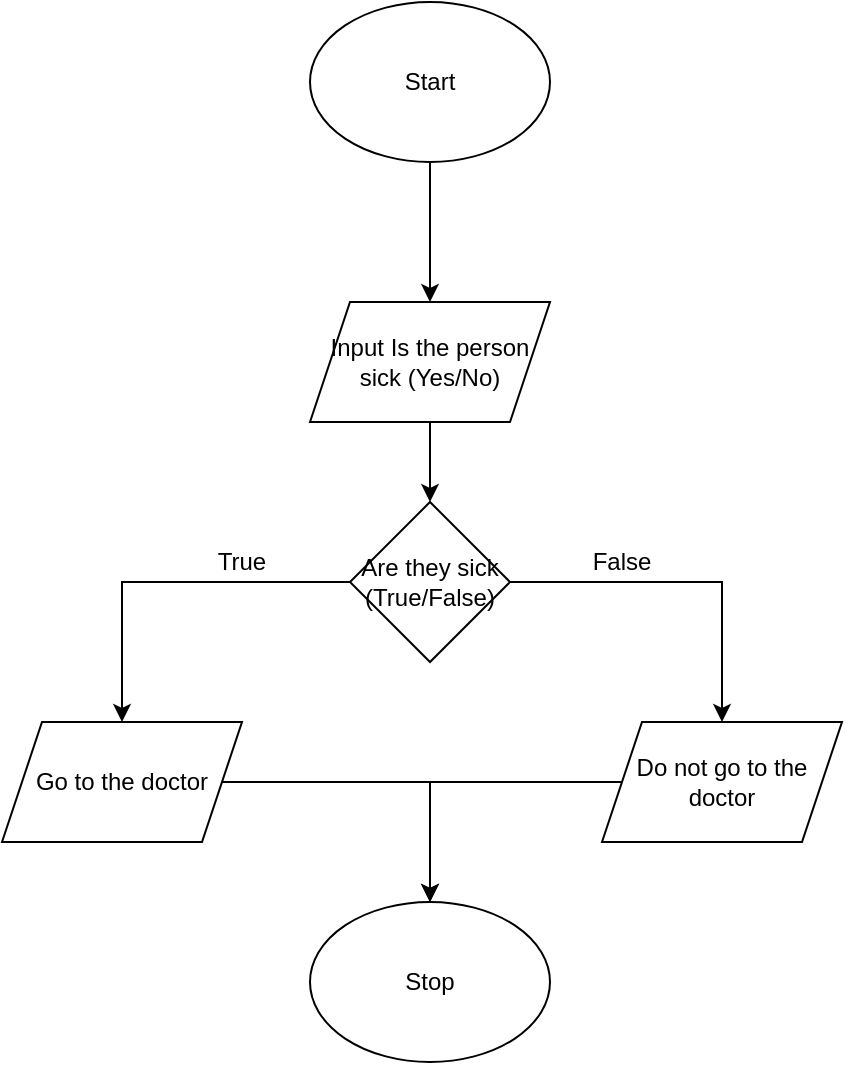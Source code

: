 <mxfile version="13.7.5" type="device"><diagram id="C5RBs43oDa-KdzZeNtuy" name="Page-1"><mxGraphModel dx="1422" dy="762" grid="1" gridSize="10" guides="1" tooltips="1" connect="1" arrows="1" fold="1" page="1" pageScale="1" pageWidth="827" pageHeight="1169" math="0" shadow="0"><root><mxCell id="WIyWlLk6GJQsqaUBKTNV-0"/><mxCell id="WIyWlLk6GJQsqaUBKTNV-1" parent="WIyWlLk6GJQsqaUBKTNV-0"/><mxCell id="LNZObfMNw6dDJIxGBUvw-3" style="edgeStyle=orthogonalEdgeStyle;rounded=0;orthogonalLoop=1;jettySize=auto;html=1;entryX=0.5;entryY=0;entryDx=0;entryDy=0;" edge="1" parent="WIyWlLk6GJQsqaUBKTNV-1" source="LNZObfMNw6dDJIxGBUvw-0" target="LNZObfMNw6dDJIxGBUvw-1"><mxGeometry relative="1" as="geometry"/></mxCell><mxCell id="LNZObfMNw6dDJIxGBUvw-0" value="Start" style="ellipse;whiteSpace=wrap;html=1;" vertex="1" parent="WIyWlLk6GJQsqaUBKTNV-1"><mxGeometry x="354" y="30" width="120" height="80" as="geometry"/></mxCell><mxCell id="LNZObfMNw6dDJIxGBUvw-7" style="edgeStyle=orthogonalEdgeStyle;rounded=0;orthogonalLoop=1;jettySize=auto;html=1;" edge="1" parent="WIyWlLk6GJQsqaUBKTNV-1" source="LNZObfMNw6dDJIxGBUvw-1" target="LNZObfMNw6dDJIxGBUvw-6"><mxGeometry relative="1" as="geometry"/></mxCell><mxCell id="LNZObfMNw6dDJIxGBUvw-1" value="Input Is the person sick (Yes/No)" style="shape=parallelogram;perimeter=parallelogramPerimeter;whiteSpace=wrap;html=1;fixedSize=1;" vertex="1" parent="WIyWlLk6GJQsqaUBKTNV-1"><mxGeometry x="354" y="180" width="120" height="60" as="geometry"/></mxCell><mxCell id="LNZObfMNw6dDJIxGBUvw-10" style="edgeStyle=orthogonalEdgeStyle;rounded=0;orthogonalLoop=1;jettySize=auto;html=1;exitX=0;exitY=0.5;exitDx=0;exitDy=0;" edge="1" parent="WIyWlLk6GJQsqaUBKTNV-1" source="LNZObfMNw6dDJIxGBUvw-6" target="LNZObfMNw6dDJIxGBUvw-8"><mxGeometry relative="1" as="geometry"/></mxCell><mxCell id="LNZObfMNw6dDJIxGBUvw-13" style="edgeStyle=orthogonalEdgeStyle;rounded=0;orthogonalLoop=1;jettySize=auto;html=1;" edge="1" parent="WIyWlLk6GJQsqaUBKTNV-1" source="LNZObfMNw6dDJIxGBUvw-6" target="LNZObfMNw6dDJIxGBUvw-12"><mxGeometry relative="1" as="geometry"/></mxCell><mxCell id="LNZObfMNw6dDJIxGBUvw-6" value="Are they sick (True/False)" style="rhombus;whiteSpace=wrap;html=1;" vertex="1" parent="WIyWlLk6GJQsqaUBKTNV-1"><mxGeometry x="374" y="280" width="80" height="80" as="geometry"/></mxCell><mxCell id="LNZObfMNw6dDJIxGBUvw-16" style="edgeStyle=orthogonalEdgeStyle;rounded=0;orthogonalLoop=1;jettySize=auto;html=1;" edge="1" parent="WIyWlLk6GJQsqaUBKTNV-1" source="LNZObfMNw6dDJIxGBUvw-8" target="LNZObfMNw6dDJIxGBUvw-15"><mxGeometry relative="1" as="geometry"/></mxCell><mxCell id="LNZObfMNw6dDJIxGBUvw-8" value="Go to the doctor" style="shape=parallelogram;perimeter=parallelogramPerimeter;whiteSpace=wrap;html=1;fixedSize=1;" vertex="1" parent="WIyWlLk6GJQsqaUBKTNV-1"><mxGeometry x="200" y="390" width="120" height="60" as="geometry"/></mxCell><mxCell id="LNZObfMNw6dDJIxGBUvw-11" value="True" style="text;html=1;strokeColor=none;fillColor=none;align=center;verticalAlign=middle;whiteSpace=wrap;rounded=0;" vertex="1" parent="WIyWlLk6GJQsqaUBKTNV-1"><mxGeometry x="300" y="300" width="40" height="20" as="geometry"/></mxCell><mxCell id="LNZObfMNw6dDJIxGBUvw-17" style="edgeStyle=orthogonalEdgeStyle;rounded=0;orthogonalLoop=1;jettySize=auto;html=1;" edge="1" parent="WIyWlLk6GJQsqaUBKTNV-1" source="LNZObfMNw6dDJIxGBUvw-12" target="LNZObfMNw6dDJIxGBUvw-15"><mxGeometry relative="1" as="geometry"/></mxCell><mxCell id="LNZObfMNw6dDJIxGBUvw-12" value="Do not go to the doctor" style="shape=parallelogram;perimeter=parallelogramPerimeter;whiteSpace=wrap;html=1;fixedSize=1;" vertex="1" parent="WIyWlLk6GJQsqaUBKTNV-1"><mxGeometry x="500" y="390" width="120" height="60" as="geometry"/></mxCell><mxCell id="LNZObfMNw6dDJIxGBUvw-14" value="False" style="text;html=1;strokeColor=none;fillColor=none;align=center;verticalAlign=middle;whiteSpace=wrap;rounded=0;" vertex="1" parent="WIyWlLk6GJQsqaUBKTNV-1"><mxGeometry x="490" y="300" width="40" height="20" as="geometry"/></mxCell><mxCell id="LNZObfMNw6dDJIxGBUvw-15" value="Stop" style="ellipse;whiteSpace=wrap;html=1;" vertex="1" parent="WIyWlLk6GJQsqaUBKTNV-1"><mxGeometry x="354" y="480" width="120" height="80" as="geometry"/></mxCell></root></mxGraphModel></diagram></mxfile>
